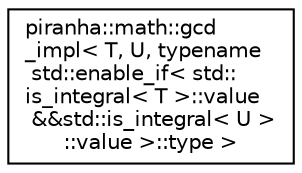 digraph "Graphical Class Hierarchy"
{
  edge [fontname="Helvetica",fontsize="10",labelfontname="Helvetica",labelfontsize="10"];
  node [fontname="Helvetica",fontsize="10",shape=record];
  rankdir="LR";
  Node0 [label="piranha::math::gcd\l_impl\< T, U, typename\l std::enable_if\< std::\lis_integral\< T \>::value\l &&std::is_integral\< U \>\l::value \>::type \>",height=0.2,width=0.4,color="black", fillcolor="white", style="filled",URL="$structpiranha_1_1math_1_1gcd__impl_3_01_t_00_01_u_00_01typename_01std_1_1enable__if_3_01std_1_1i966278f0bd674b55ba6e4db6232660ac.html",tooltip="Implementation of piranha::math::gcd() for integral types. "];
}
